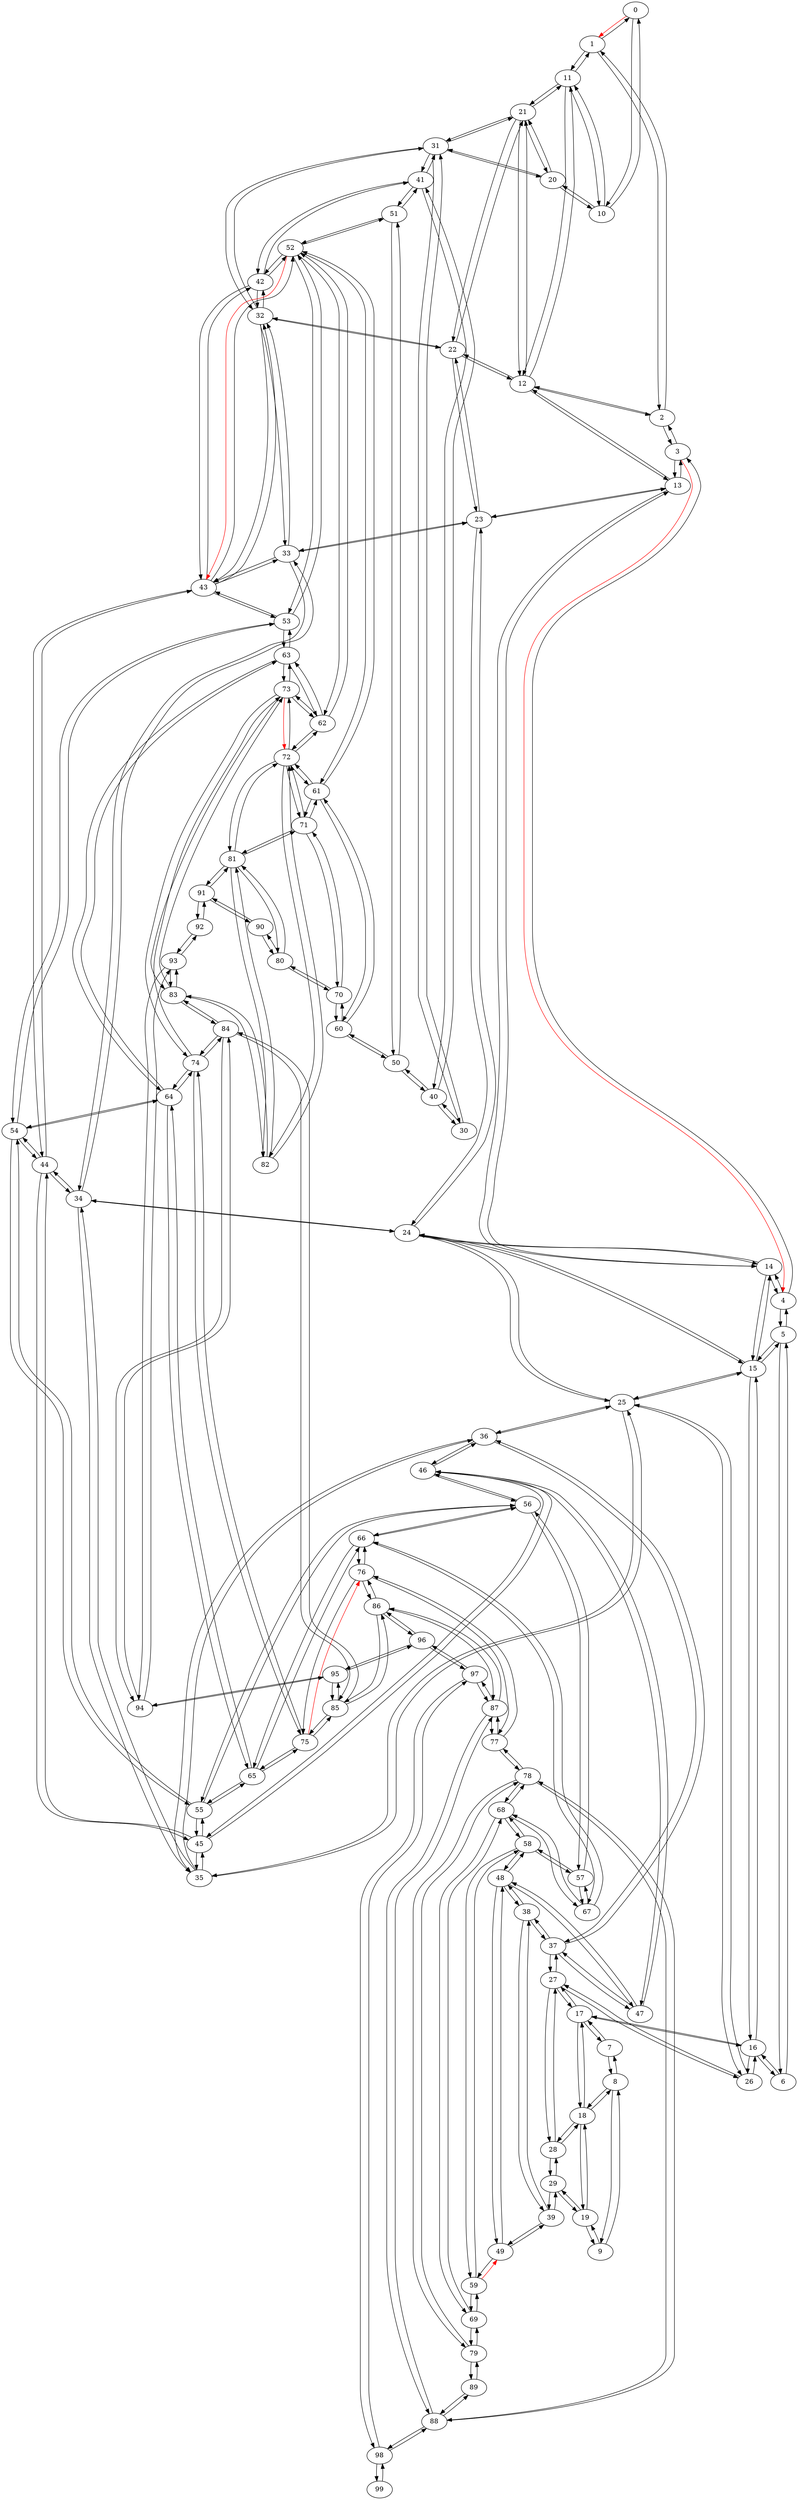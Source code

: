 digraph G {
0[label="0"];
1[label="1"];
2[label="2"];
3[label="3"];
4[label="4"];
5[label="5"];
6[label="6"];
7[label="7"];
8[label="8"];
9[label="9"];
10[label="10"];
11[label="11"];
12[label="12"];
13[label="13"];
14[label="14"];
15[label="15"];
16[label="16"];
17[label="17"];
18[label="18"];
19[label="19"];
20[label="20"];
21[label="21"];
22[label="22"];
23[label="23"];
24[label="24"];
25[label="25"];
26[label="26"];
27[label="27"];
28[label="28"];
29[label="29"];
30[label="30"];
31[label="31"];
32[label="32"];
33[label="33"];
34[label="34"];
35[label="35"];
36[label="36"];
37[label="37"];
38[label="38"];
39[label="39"];
40[label="40"];
41[label="41"];
42[label="42"];
43[label="43"];
44[label="44"];
45[label="45"];
46[label="46"];
47[label="47"];
48[label="48"];
49[label="49"];
50[label="50"];
51[label="51"];
52[label="52"];
53[label="53"];
54[label="54"];
55[label="55"];
56[label="56"];
57[label="57"];
58[label="58"];
59[label="59"];
60[label="60"];
61[label="61"];
62[label="62"];
63[label="63"];
64[label="64"];
65[label="65"];
66[label="66"];
67[label="67"];
68[label="68"];
69[label="69"];
70[label="70"];
71[label="71"];
72[label="72"];
73[label="73"];
74[label="74"];
75[label="75"];
76[label="76"];
77[label="77"];
78[label="78"];
79[label="79"];
80[label="80"];
81[label="81"];
82[label="82"];
83[label="83"];
84[label="84"];
85[label="85"];
86[label="86"];
87[label="87"];
88[label="88"];
89[label="89"];
90[label="90"];
91[label="91"];
92[label="92"];
93[label="93"];
94[label="94"];
95[label="95"];
96[label="96"];
97[label="97"];
98[label="98"];
99[label="99"];
0->1 [weight="0.98449", label_edge= "0", color = red];
0->10 [weight="1.12945", label_edge= "1"];
1->0 [weight="0.98449", label_edge= "2"];
1->11 [weight="1.16450", label_edge= "3"];
1->2 [weight="1.05738", label_edge= "4"];
2->1 [weight="1.05738", label_edge= "5"];
2->12 [weight="0.98267", label_edge= "6"];
2->3 [weight="0.90303", label_edge= "7"];
3->2 [weight="0.90303", label_edge= "8"];
3->13 [weight="1.15358", label_edge= "9"];
3->4 [weight="0.96644", label_edge= "10", color = red];
4->3 [weight="0.96644", label_edge= "11"];
4->14 [weight="0.85049", label_edge= "12"];
4->5 [weight="1.06523", label_edge= "13"];
5->4 [weight="1.06523", label_edge= "14"];
5->15 [weight="1.00538", label_edge= "15"];
5->6 [weight="1.06456", label_edge= "16"];
6->5 [weight="1.06456", label_edge= "17"];
6->16 [weight="1.00074", label_edge= "18"];
7->17 [weight="1.15493", label_edge= "19"];
7->8 [weight="0.88524", label_edge= "20"];
8->7 [weight="0.88524", label_edge= "21"];
8->18 [weight="0.92239", label_edge= "22"];
8->9 [weight="1.09970", label_edge= "23"];
9->8 [weight="1.09970", label_edge= "24"];
9->19 [weight="1.05831", label_edge= "25"];
10->11 [weight="0.84453", label_edge= "26"];
10->0 [weight="1.12945", label_edge= "27"];
10->20 [weight="1.00902", label_edge= "28"];
11->10 [weight="0.84453", label_edge= "29"];
11->21 [weight="1.06646", label_edge= "30"];
11->12 [weight="0.84780", label_edge= "31"];
11->1 [weight="1.16450", label_edge= "32"];
12->11 [weight="0.84780", label_edge= "33"];
12->22 [weight="0.93352", label_edge= "34"];
12->13 [weight="0.97217", label_edge= "35"];
12->2 [weight="0.98267", label_edge= "36"];
13->12 [weight="0.97217", label_edge= "37"];
13->23 [weight="0.94278", label_edge= "38"];
13->14 [weight="0.82416", label_edge= "39"];
13->3 [weight="1.15358", label_edge= "40"];
14->13 [weight="0.82416", label_edge= "41"];
14->24 [weight="0.96290", label_edge= "42"];
14->15 [weight="0.95636", label_edge= "43"];
14->4 [weight="0.85049", label_edge= "44"];
15->14 [weight="0.95636", label_edge= "45"];
15->25 [weight="1.07823", label_edge= "46"];
15->16 [weight="1.03167", label_edge= "47"];
15->5 [weight="1.00538", label_edge= "48"];
16->15 [weight="1.03167", label_edge= "49"];
16->26 [weight="1.06132", label_edge= "50"];
16->17 [weight="0.94629", label_edge= "51"];
16->6 [weight="1.00074", label_edge= "52"];
17->16 [weight="0.94629", label_edge= "53"];
17->27 [weight="0.85192", label_edge= "54"];
17->18 [weight="1.12828", label_edge= "55"];
17->7 [weight="1.15493", label_edge= "56"];
18->17 [weight="1.12828", label_edge= "57"];
18->28 [weight="0.91123", label_edge= "58"];
18->19 [weight="1.06463", label_edge= "59"];
18->8 [weight="0.92239", label_edge= "60"];
19->18 [weight="1.06463", label_edge= "61"];
19->9 [weight="1.05831", label_edge= "62"];
19->29 [weight="0.84791", label_edge= "63"];
20->21 [weight="0.87381", label_edge= "64"];
20->10 [weight="1.00902", label_edge= "65"];
21->20 [weight="0.87381", label_edge= "66"];
21->31 [weight="0.93366", label_edge= "67"];
21->22 [weight="0.85639", label_edge= "68"];
21->11 [weight="1.06646", label_edge= "69"];
22->21 [weight="0.85639", label_edge= "70"];
22->32 [weight="1.16251", label_edge= "71"];
22->23 [weight="1.17148", label_edge= "72"];
22->12 [weight="0.93352", label_edge= "73"];
23->22 [weight="1.17148", label_edge= "74"];
23->33 [weight="1.18197", label_edge= "75"];
23->24 [weight="0.96338", label_edge= "76"];
23->13 [weight="0.94278", label_edge= "77"];
24->23 [weight="0.96338", label_edge= "78"];
24->34 [weight="1.09647", label_edge= "79"];
24->25 [weight="1.11006", label_edge= "80"];
24->14 [weight="0.96290", label_edge= "81"];
25->24 [weight="1.11006", label_edge= "82"];
25->35 [weight="1.19747", label_edge= "83"];
25->26 [weight="0.95835", label_edge= "84"];
25->15 [weight="1.07823", label_edge= "85"];
26->25 [weight="0.95835", label_edge= "86"];
26->27 [weight="0.96750", label_edge= "87"];
26->16 [weight="1.06132", label_edge= "88"];
27->26 [weight="0.96750", label_edge= "89"];
27->37 [weight="1.18927", label_edge= "90"];
27->28 [weight="1.06250", label_edge= "91"];
27->17 [weight="0.85192", label_edge= "92"];
28->27 [weight="1.06250", label_edge= "93"];
28->29 [weight="0.88733", label_edge= "94"];
28->18 [weight="0.91123", label_edge= "95"];
29->28 [weight="0.88733", label_edge= "96"];
29->19 [weight="0.84791", label_edge= "97"];
29->39 [weight="1.01756", label_edge= "98"];
30->31 [weight="1.12091", label_edge= "99"];
30->40 [weight="0.87150", label_edge= "100"];
31->30 [weight="1.12091", label_edge= "101"];
31->41 [weight="0.90421", label_edge= "102"];
31->32 [weight="1.06861", label_edge= "103"];
31->21 [weight="0.93366", label_edge= "104"];
32->31 [weight="1.06861", label_edge= "105"];
32->42 [weight="1.16285", label_edge= "106"];
32->33 [weight="0.89427", label_edge= "107"];
32->22 [weight="1.16251", label_edge= "108"];
33->32 [weight="0.89427", label_edge= "109"];
33->43 [weight="0.85006", label_edge= "110"];
33->34 [weight="0.95831", label_edge= "111"];
33->23 [weight="1.18197", label_edge= "112"];
34->33 [weight="0.95831", label_edge= "113"];
34->44 [weight="1.14133", label_edge= "114"];
34->35 [weight="0.97819", label_edge= "115"];
34->24 [weight="1.09647", label_edge= "116"];
35->34 [weight="0.97819", label_edge= "117"];
35->45 [weight="1.11135", label_edge= "118"];
35->36 [weight="1.13710", label_edge= "119"];
35->25 [weight="1.19747", label_edge= "120"];
36->35 [weight="1.13710", label_edge= "121"];
36->46 [weight="0.92862", label_edge= "122"];
36->37 [weight="0.93106", label_edge= "123"];
37->36 [weight="0.93106", label_edge= "124"];
37->47 [weight="0.90360", label_edge= "125"];
37->38 [weight="1.09742", label_edge= "126"];
37->27 [weight="1.18927", label_edge= "127"];
38->37 [weight="1.09742", label_edge= "128"];
38->48 [weight="0.95820", label_edge= "129"];
38->39 [weight="0.95425", label_edge= "130"];
39->38 [weight="0.95425", label_edge= "131"];
39->29 [weight="1.01756", label_edge= "132"];
39->49 [weight="0.81194", label_edge= "133"];
40->41 [weight="1.15735", label_edge= "134"];
40->30 [weight="0.87150", label_edge= "135"];
40->50 [weight="0.84548", label_edge= "136"];
41->40 [weight="1.15735", label_edge= "137"];
41->51 [weight="0.99953", label_edge= "138"];
41->42 [weight="0.99317", label_edge= "139"];
41->31 [weight="0.90421", label_edge= "140"];
42->41 [weight="0.99317", label_edge= "141"];
42->52 [weight="1.16595", label_edge= "142"];
42->43 [weight="1.19896", label_edge= "143"];
42->32 [weight="1.16285", label_edge= "144"];
43->42 [weight="1.19896", label_edge= "145"];
43->53 [weight="0.85856", label_edge= "146"];
43->44 [weight="1.12355", label_edge= "147"];
43->33 [weight="0.85006", label_edge= "148"];
44->43 [weight="1.12355", label_edge= "149"];
44->54 [weight="0.81383", label_edge= "150"];
44->45 [weight="1.02148", label_edge= "151"];
44->34 [weight="1.14133", label_edge= "152"];
45->44 [weight="1.02148", label_edge= "153"];
45->55 [weight="1.13026", label_edge= "154"];
45->46 [weight="0.89875", label_edge= "155"];
45->35 [weight="1.11135", label_edge= "156"];
46->45 [weight="0.89875", label_edge= "157"];
46->56 [weight="0.89959", label_edge= "158"];
46->47 [weight="0.96163", label_edge= "159"];
46->36 [weight="0.92862", label_edge= "160"];
47->46 [weight="0.96163", label_edge= "161"];
47->48 [weight="0.93111", label_edge= "162"];
47->37 [weight="0.90360", label_edge= "163"];
48->47 [weight="0.93111", label_edge= "164"];
48->58 [weight="0.92611", label_edge= "165"];
48->49 [weight="1.05667", label_edge= "166"];
48->38 [weight="0.95820", label_edge= "167"];
49->48 [weight="1.05667", label_edge= "168"];
49->39 [weight="0.81194", label_edge= "169"];
49->59 [weight="0.87052", label_edge= "170"];
50->51 [weight="1.03437", label_edge= "171"];
50->40 [weight="0.84548", label_edge= "172"];
50->60 [weight="0.97192", label_edge= "173"];
51->50 [weight="1.03437", label_edge= "174"];
51->52 [weight="0.94686", label_edge= "175"];
51->41 [weight="0.99953", label_edge= "176"];
52->51 [weight="0.94686", label_edge= "177"];
52->62 [weight="1.09079", label_edge= "178"];
52->53 [weight="0.95143", label_edge= "179"];
52->42 [weight="1.16595", label_edge= "180"];
53->52 [weight="0.95143", label_edge= "181"];
53->63 [weight="1.01866", label_edge= "182"];
53->54 [weight="0.80134", label_edge= "183"];
53->43 [weight="0.85856", label_edge= "184"];
54->53 [weight="0.80134", label_edge= "185"];
54->64 [weight="1.16225", label_edge= "186"];
54->55 [weight="1.13943", label_edge= "187"];
54->44 [weight="0.81383", label_edge= "188"];
55->54 [weight="1.13943", label_edge= "189"];
55->65 [weight="1.12278", label_edge= "190"];
55->56 [weight="0.93059", label_edge= "191"];
55->45 [weight="1.13026", label_edge= "192"];
56->55 [weight="0.93059", label_edge= "193"];
56->66 [weight="0.96091", label_edge= "194"];
56->57 [weight="1.04868", label_edge= "195"];
56->46 [weight="0.89959", label_edge= "196"];
57->56 [weight="1.04868", label_edge= "197"];
57->67 [weight="1.04167", label_edge= "198"];
57->58 [weight="1.10123", label_edge= "199"];
58->57 [weight="1.10123", label_edge= "200"];
58->68 [weight="0.87125", label_edge= "201"];
58->59 [weight="1.13518", label_edge= "202"];
58->48 [weight="0.92611", label_edge= "203"];
59->58 [weight="1.13518", label_edge= "204"];
59->49 [weight="0.87052", label_edge= "205", color = red];
59->69 [weight="1.03178", label_edge= "206"];
60->61 [weight="0.89958", label_edge= "207"];
60->50 [weight="0.97192", label_edge= "208"];
60->70 [weight="1.02661", label_edge= "209"];
61->60 [weight="0.89958", label_edge= "210"];
61->71 [weight="1.06983", label_edge= "211"];
62->72 [weight="0.90204", label_edge= "212"];
62->63 [weight="1.04979", label_edge= "213"];
62->52 [weight="1.09079", label_edge= "214"];
63->62 [weight="1.04979", label_edge= "215"];
63->73 [weight="1.12870", label_edge= "216"];
63->64 [weight="0.84409", label_edge= "217"];
63->53 [weight="1.01866", label_edge= "218"];
64->63 [weight="0.84409", label_edge= "219"];
64->74 [weight="0.83960", label_edge= "220"];
64->65 [weight="0.89524", label_edge= "221"];
64->54 [weight="1.16225", label_edge= "222"];
65->64 [weight="0.89524", label_edge= "223"];
65->75 [weight="0.93335", label_edge= "224"];
65->66 [weight="1.12449", label_edge= "225"];
65->55 [weight="1.12278", label_edge= "226"];
66->65 [weight="1.12449", label_edge= "227"];
66->76 [weight="1.05033", label_edge= "228"];
66->67 [weight="1.01086", label_edge= "229"];
66->56 [weight="0.96091", label_edge= "230"];
67->66 [weight="1.01086", label_edge= "231"];
67->68 [weight="0.90574", label_edge= "232"];
67->57 [weight="1.04167", label_edge= "233"];
68->67 [weight="0.90574", label_edge= "234"];
68->78 [weight="0.87265", label_edge= "235"];
68->69 [weight="0.92116", label_edge= "236"];
68->58 [weight="0.87125", label_edge= "237"];
69->68 [weight="0.92116", label_edge= "238"];
69->59 [weight="1.03178", label_edge= "239"];
69->79 [weight="1.05561", label_edge= "240"];
70->71 [weight="0.92380", label_edge= "241"];
70->60 [weight="1.02661", label_edge= "242"];
70->80 [weight="0.93261", label_edge= "243"];
71->70 [weight="0.92380", label_edge= "244"];
71->81 [weight="0.91379", label_edge= "245"];
71->72 [weight="1.19375", label_edge= "246"];
71->61 [weight="1.06983", label_edge= "247"];
72->71 [weight="1.19375", label_edge= "248"];
72->82 [weight="0.87587", label_edge= "249"];
72->73 [weight="1.02623", label_edge= "250"];
72->62 [weight="0.90204", label_edge= "251"];
73->72 [weight="1.02623", label_edge= "252", color = red];
73->83 [weight="0.91422", label_edge= "253"];
73->74 [weight="0.83262", label_edge= "254"];
73->63 [weight="1.12870", label_edge= "255"];
74->73 [weight="0.83262", label_edge= "256"];
74->84 [weight="0.85386", label_edge= "257"];
74->75 [weight="0.86102", label_edge= "258"];
74->64 [weight="0.83960", label_edge= "259"];
75->74 [weight="0.86102", label_edge= "260"];
75->85 [weight="0.80253", label_edge= "261"];
75->76 [weight="1.03323", label_edge= "262", color = red];
75->65 [weight="0.93335", label_edge= "263"];
76->75 [weight="1.03323", label_edge= "264"];
76->86 [weight="0.97665", label_edge= "265"];
76->77 [weight="0.86994", label_edge= "266"];
76->66 [weight="1.05033", label_edge= "267"];
77->76 [weight="0.86994", label_edge= "268"];
77->87 [weight="1.05328", label_edge= "269"];
77->78 [weight="0.91918", label_edge= "270"];
78->77 [weight="0.91918", label_edge= "271"];
78->88 [weight="1.11253", label_edge= "272"];
78->79 [weight="0.95850", label_edge= "273"];
78->68 [weight="0.87265", label_edge= "274"];
79->78 [weight="0.95850", label_edge= "275"];
79->69 [weight="1.05561", label_edge= "276"];
79->89 [weight="1.17817", label_edge= "277"];
80->81 [weight="0.80836", label_edge= "278"];
80->70 [weight="0.93261", label_edge= "279"];
80->90 [weight="0.97881", label_edge= "280"];
81->80 [weight="0.80836", label_edge= "281"];
81->91 [weight="1.07653", label_edge= "282"];
81->82 [weight="0.86010", label_edge= "283"];
81->71 [weight="0.91379", label_edge= "284"];
82->81 [weight="0.86010", label_edge= "285"];
82->83 [weight="0.97547", label_edge= "286"];
82->72 [weight="0.87587", label_edge= "287"];
83->82 [weight="0.97547", label_edge= "288"];
83->93 [weight="1.03627", label_edge= "289"];
83->84 [weight="0.93123", label_edge= "290"];
83->73 [weight="0.91422", label_edge= "291"];
84->83 [weight="0.93123", label_edge= "292"];
84->94 [weight="1.15124", label_edge= "293"];
84->85 [weight="1.10141", label_edge= "294"];
84->74 [weight="0.85386", label_edge= "295"];
85->84 [weight="1.10141", label_edge= "296"];
85->95 [weight="1.07398", label_edge= "297"];
85->86 [weight="0.80978", label_edge= "298"];
85->75 [weight="0.80253", label_edge= "299"];
86->85 [weight="0.80978", label_edge= "300"];
86->96 [weight="0.90133", label_edge= "301"];
86->87 [weight="0.95759", label_edge= "302"];
86->76 [weight="0.97665", label_edge= "303"];
87->86 [weight="0.95759", label_edge= "304"];
87->97 [weight="0.91507", label_edge= "305"];
87->88 [weight="0.95363", label_edge= "306"];
87->77 [weight="1.05328", label_edge= "307"];
88->87 [weight="0.95363", label_edge= "308"];
88->98 [weight="1.05585", label_edge= "309"];
88->89 [weight="0.87035", label_edge= "310"];
88->78 [weight="1.11253", label_edge= "311"];
89->88 [weight="0.87035", label_edge= "312"];
89->79 [weight="1.17817", label_edge= "313"];
90->91 [weight="0.85305", label_edge= "314"];
90->80 [weight="0.97881", label_edge= "315"];
91->90 [weight="0.85305", label_edge= "316"];
91->81 [weight="1.07653", label_edge= "317"];
91->92 [weight="1.01605", label_edge= "318"];
92->91 [weight="1.01605", label_edge= "319"];
92->93 [weight="1.10731", label_edge= "320"];
93->92 [weight="1.10731", label_edge= "321"];
93->83 [weight="1.03627", label_edge= "322"];
93->94 [weight="1.08267", label_edge= "323"];
94->93 [weight="1.08267", label_edge= "324"];
94->84 [weight="1.15124", label_edge= "325"];
94->95 [weight="0.86587", label_edge= "326"];
95->94 [weight="0.86587", label_edge= "327"];
95->85 [weight="1.07398", label_edge= "328"];
95->96 [weight="1.00272", label_edge= "329"];
96->95 [weight="1.00272", label_edge= "330"];
96->86 [weight="0.90133", label_edge= "331"];
96->97 [weight="1.03417", label_edge= "332"];
97->96 [weight="1.03417", label_edge= "333"];
97->87 [weight="0.91507", label_edge= "334"];
97->98 [weight="1.14754", label_edge= "335"];
98->97 [weight="1.14754", label_edge= "336"];
98->88 [weight="1.05585", label_edge= "337"];
98->99 [weight="0.98929", label_edge= "338"];
99->98 [weight="0.98929", label_edge= "339"];
36->25 [weight="1.10610", label_edge= "340"];
25->36 [weight="1.10610", label_edge= "341"];
21->12 [weight="1.06065", label_edge= "342"];
12->21 [weight="1.06065", label_edge= "343"];
15->24 [weight="0.87310", label_edge= "344"];
24->15 [weight="0.87310", label_edge= "345"];
31->20 [weight="0.87654", label_edge= "346"];
20->31 [weight="0.87654", label_edge= "347"];
43->32 [weight="0.87827", label_edge= "348"];
32->43 [weight="0.87827", label_edge= "349"];
62->73 [weight="0.97302", label_edge= "350"];
73->62 [weight="0.97302", label_edge= "351"];
72->61 [weight="0.83782", label_edge= "352"];
61->72 [weight="0.83782", label_edge= "353"];
43->52 [weight="1.16319", label_edge= "354"];
52->43 [weight="1.16319", label_edge= "355", color = "red"];
52->61 [weight="0.83225", label_edge= "356"];
61->52 [weight="0.83225", label_edge= "357"];
72->81 [weight="1.14054", label_edge= "358"];
81->72 [weight="1.14054", label_edge= "359"];
}